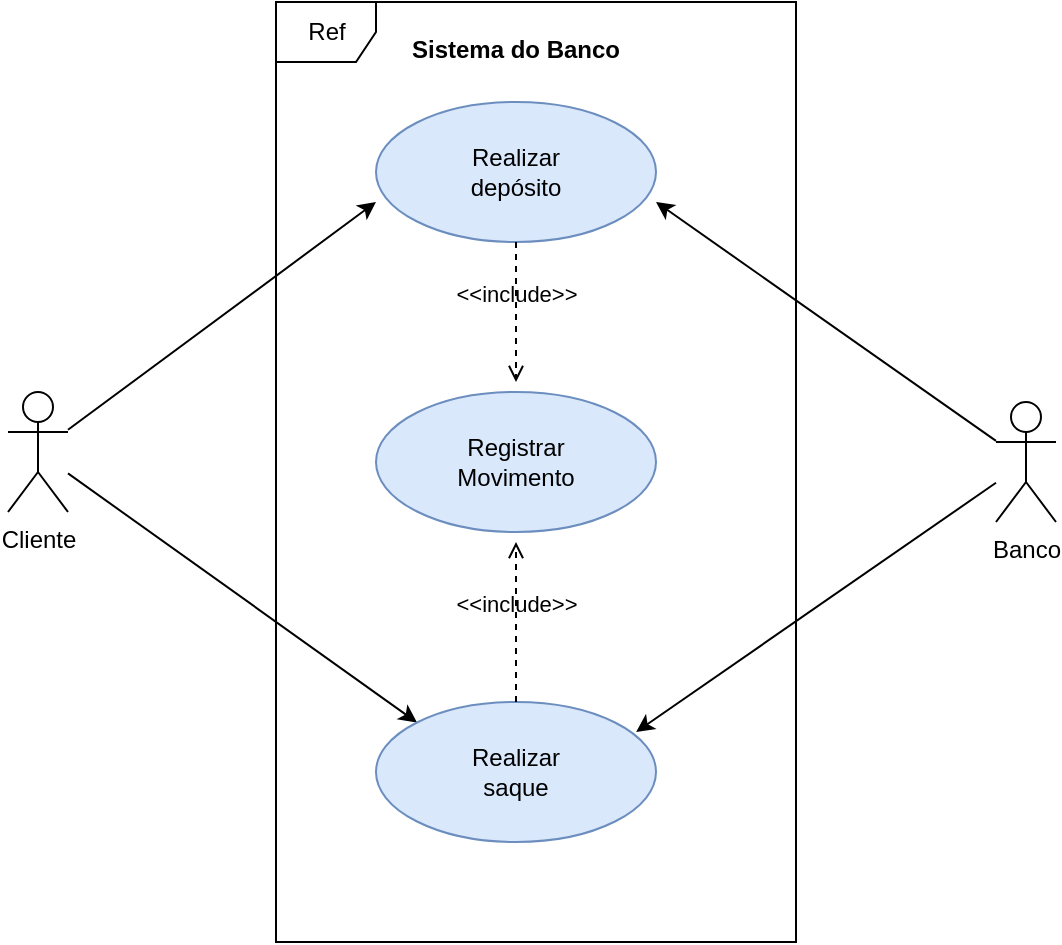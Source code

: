 <mxfile version="15.7.0" type="github"><diagram id="qf6H_DupLdhXSrP7rst0" name="Página-1"><mxGraphModel dx="782" dy="492" grid="1" gridSize="10" guides="1" tooltips="1" connect="1" arrows="1" fold="1" page="1" pageScale="1" pageWidth="827" pageHeight="1169" math="0" shadow="0"><root><mxCell id="0"/><mxCell id="1" parent="0"/><mxCell id="Q1lYdQwAWJBW-0jY8ZHY-17" style="edgeStyle=none;rounded=0;orthogonalLoop=1;jettySize=auto;html=1;entryX=0;entryY=0.714;entryDx=0;entryDy=0;entryPerimeter=0;" edge="1" parent="1" source="Q1lYdQwAWJBW-0jY8ZHY-1" target="Q1lYdQwAWJBW-0jY8ZHY-5"><mxGeometry relative="1" as="geometry"/></mxCell><mxCell id="Q1lYdQwAWJBW-0jY8ZHY-19" style="edgeStyle=none;rounded=0;orthogonalLoop=1;jettySize=auto;html=1;entryX=0;entryY=0;entryDx=0;entryDy=0;" edge="1" parent="1" source="Q1lYdQwAWJBW-0jY8ZHY-1" target="Q1lYdQwAWJBW-0jY8ZHY-7"><mxGeometry relative="1" as="geometry"/></mxCell><mxCell id="Q1lYdQwAWJBW-0jY8ZHY-1" value="Cliente&lt;br&gt;" style="shape=umlActor;verticalLabelPosition=bottom;verticalAlign=top;html=1;" vertex="1" parent="1"><mxGeometry x="146" y="215" width="30" height="60" as="geometry"/></mxCell><mxCell id="Q1lYdQwAWJBW-0jY8ZHY-16" style="edgeStyle=none;rounded=0;orthogonalLoop=1;jettySize=auto;html=1;entryX=1;entryY=0.714;entryDx=0;entryDy=0;entryPerimeter=0;" edge="1" parent="1" source="Q1lYdQwAWJBW-0jY8ZHY-4" target="Q1lYdQwAWJBW-0jY8ZHY-5"><mxGeometry relative="1" as="geometry"/></mxCell><mxCell id="Q1lYdQwAWJBW-0jY8ZHY-20" style="edgeStyle=none;rounded=0;orthogonalLoop=1;jettySize=auto;html=1;entryX=0.929;entryY=0.214;entryDx=0;entryDy=0;entryPerimeter=0;" edge="1" parent="1" source="Q1lYdQwAWJBW-0jY8ZHY-4" target="Q1lYdQwAWJBW-0jY8ZHY-7"><mxGeometry relative="1" as="geometry"/></mxCell><mxCell id="Q1lYdQwAWJBW-0jY8ZHY-4" value="Banco&lt;br&gt;" style="shape=umlActor;verticalLabelPosition=bottom;verticalAlign=top;html=1;" vertex="1" parent="1"><mxGeometry x="640" y="220" width="30" height="60" as="geometry"/></mxCell><mxCell id="Q1lYdQwAWJBW-0jY8ZHY-5" value="Realizar&lt;br&gt;depósito" style="ellipse;whiteSpace=wrap;html=1;fillColor=#dae8fc;strokeColor=#6c8ebf;" vertex="1" parent="1"><mxGeometry x="330" y="70" width="140" height="70" as="geometry"/></mxCell><mxCell id="Q1lYdQwAWJBW-0jY8ZHY-6" value="Registrar&lt;br&gt;Movimento" style="ellipse;whiteSpace=wrap;html=1;fillColor=#dae8fc;strokeColor=#6c8ebf;" vertex="1" parent="1"><mxGeometry x="330" y="215" width="140" height="70" as="geometry"/></mxCell><mxCell id="Q1lYdQwAWJBW-0jY8ZHY-7" value="Realizar&lt;br&gt;saque" style="ellipse;whiteSpace=wrap;html=1;fillColor=#dae8fc;strokeColor=#6c8ebf;" vertex="1" parent="1"><mxGeometry x="330" y="370" width="140" height="70" as="geometry"/></mxCell><mxCell id="Q1lYdQwAWJBW-0jY8ZHY-22" value="&amp;lt;&amp;lt;include&amp;gt;&amp;gt;" style="html=1;verticalAlign=bottom;labelBackgroundColor=none;endArrow=open;endFill=0;dashed=1;rounded=0;" edge="1" parent="1" source="Q1lYdQwAWJBW-0jY8ZHY-5"><mxGeometry width="160" relative="1" as="geometry"><mxPoint x="400" y="140" as="sourcePoint"/><mxPoint x="400" y="210" as="targetPoint"/></mxGeometry></mxCell><mxCell id="Q1lYdQwAWJBW-0jY8ZHY-24" value="&amp;lt;&amp;lt;include&amp;gt;&amp;gt;" style="html=1;verticalAlign=bottom;labelBackgroundColor=none;endArrow=open;endFill=0;dashed=1;rounded=0;" edge="1" parent="1" source="Q1lYdQwAWJBW-0jY8ZHY-7"><mxGeometry width="160" relative="1" as="geometry"><mxPoint x="400" y="210" as="sourcePoint"/><mxPoint x="400" y="290" as="targetPoint"/></mxGeometry></mxCell><mxCell id="Q1lYdQwAWJBW-0jY8ZHY-25" value="Ref" style="shape=umlFrame;tabPosition=left;html=1;boundedLbl=1;labelInHeader=1;width=50;height=30;" vertex="1" parent="1"><mxGeometry x="280" y="20" width="260" height="470" as="geometry"/></mxCell><mxCell id="Q1lYdQwAWJBW-0jY8ZHY-26" value="Sistema do Banco" style="text;align=center;fontStyle=1" vertex="1" parent="Q1lYdQwAWJBW-0jY8ZHY-25"><mxGeometry width="100" height="20" relative="1" as="geometry"><mxPoint x="70" y="10" as="offset"/></mxGeometry></mxCell></root></mxGraphModel></diagram></mxfile>